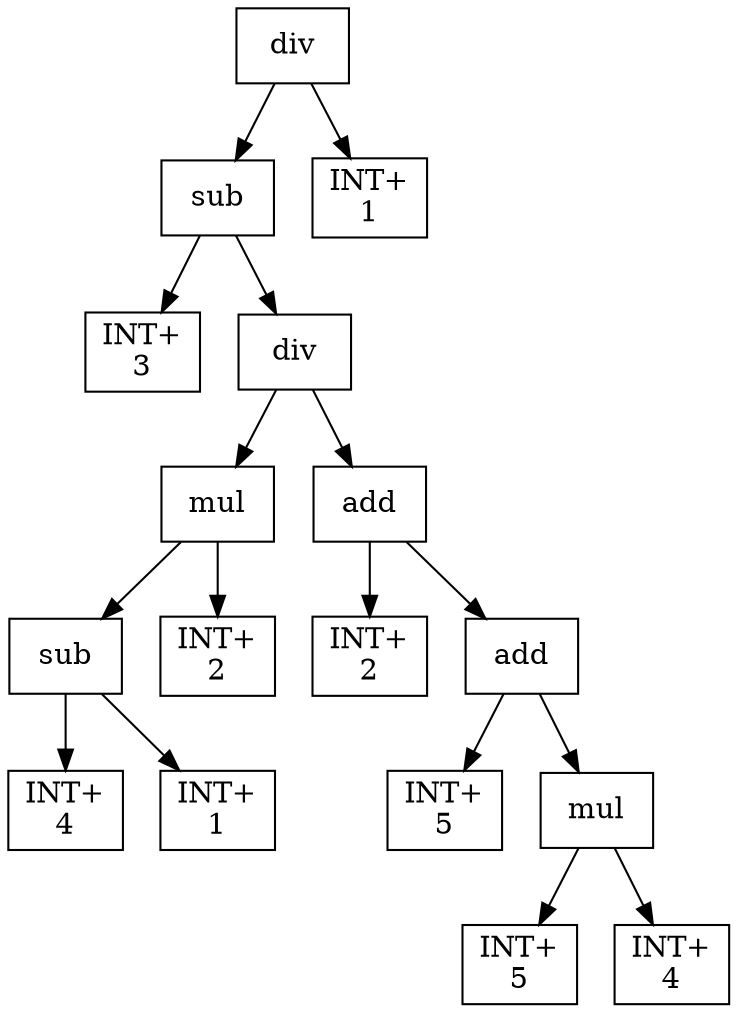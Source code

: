 digraph expr {
  node [shape=box];
  n1 [label="div"];
  n2 [label="sub"];
  n3 [label="INT+\n3"];
  n4 [label="div"];
  n5 [label="mul"];
  n6 [label="sub"];
  n7 [label="INT+\n4"];
  n8 [label="INT+\n1"];
  n6 -> n7;
  n6 -> n8;
  n9 [label="INT+\n2"];
  n5 -> n6;
  n5 -> n9;
  n10 [label="add"];
  n11 [label="INT+\n2"];
  n12 [label="add"];
  n13 [label="INT+\n5"];
  n14 [label="mul"];
  n15 [label="INT+\n5"];
  n16 [label="INT+\n4"];
  n14 -> n15;
  n14 -> n16;
  n12 -> n13;
  n12 -> n14;
  n10 -> n11;
  n10 -> n12;
  n4 -> n5;
  n4 -> n10;
  n2 -> n3;
  n2 -> n4;
  n17 [label="INT+\n1"];
  n1 -> n2;
  n1 -> n17;
}